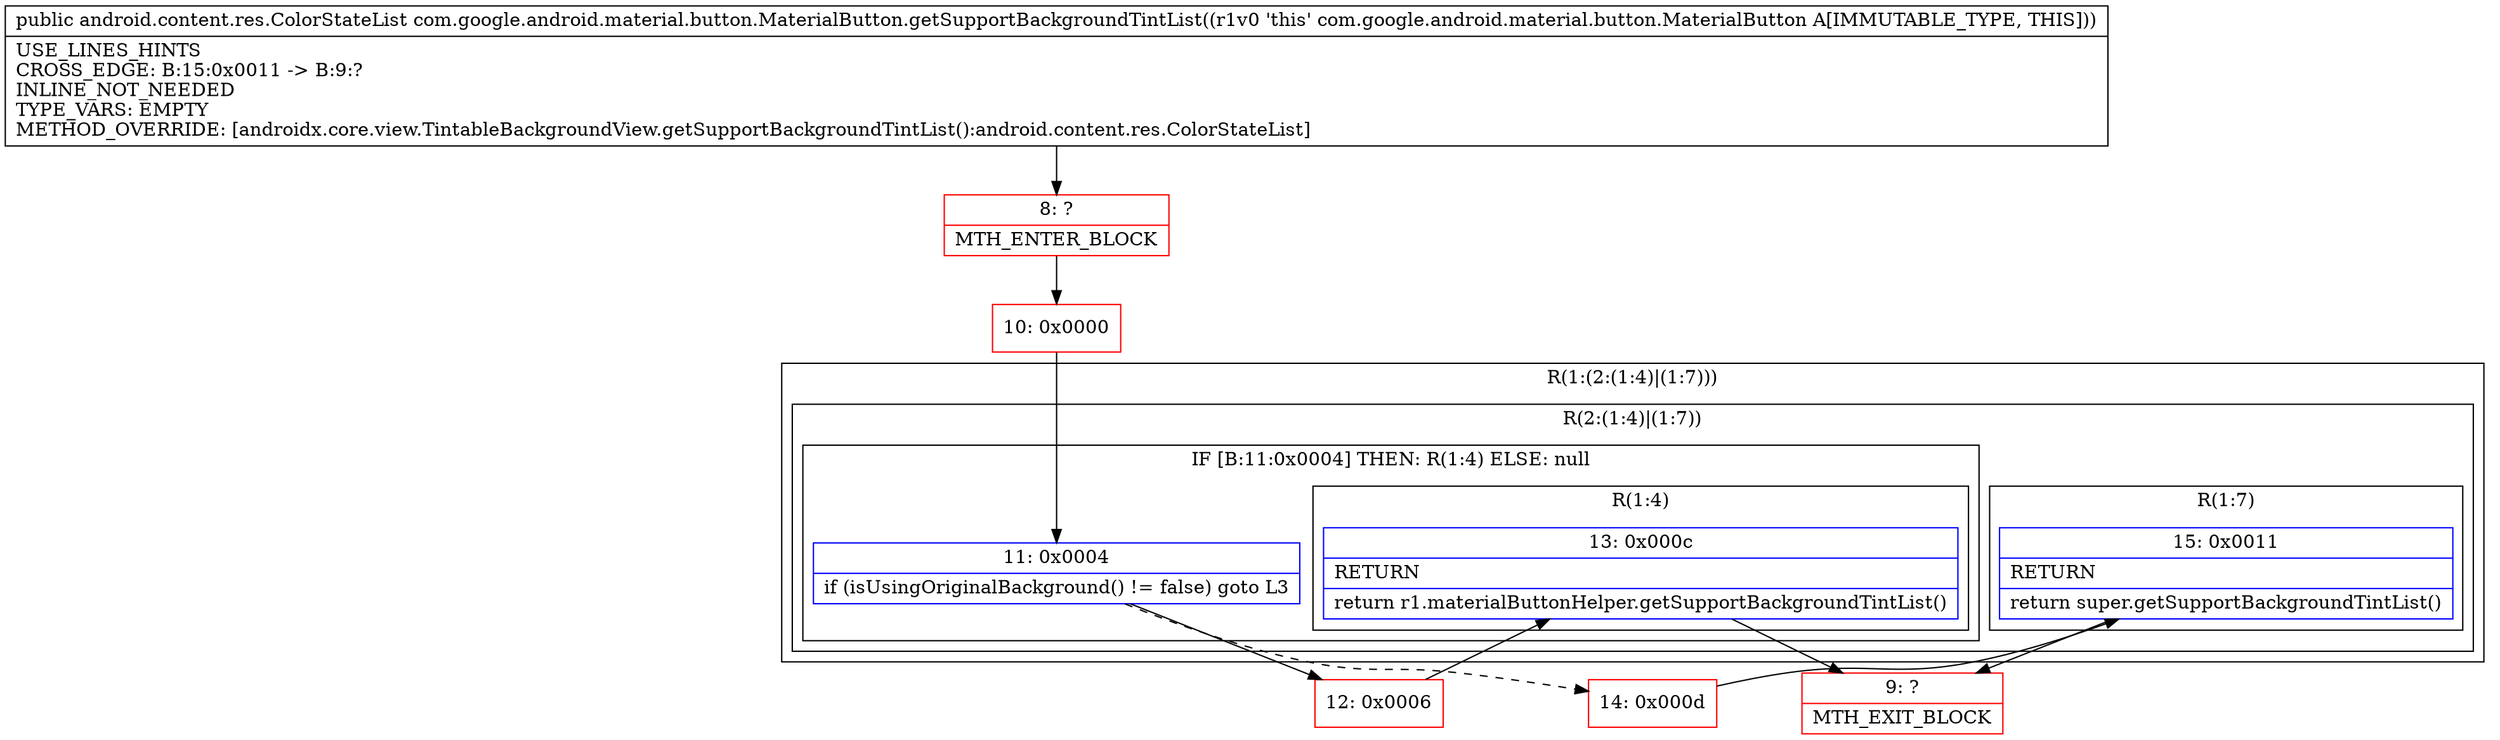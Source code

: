 digraph "CFG forcom.google.android.material.button.MaterialButton.getSupportBackgroundTintList()Landroid\/content\/res\/ColorStateList;" {
subgraph cluster_Region_827387442 {
label = "R(1:(2:(1:4)|(1:7)))";
node [shape=record,color=blue];
subgraph cluster_Region_1250549637 {
label = "R(2:(1:4)|(1:7))";
node [shape=record,color=blue];
subgraph cluster_IfRegion_1268517387 {
label = "IF [B:11:0x0004] THEN: R(1:4) ELSE: null";
node [shape=record,color=blue];
Node_11 [shape=record,label="{11\:\ 0x0004|if (isUsingOriginalBackground() != false) goto L3\l}"];
subgraph cluster_Region_992411907 {
label = "R(1:4)";
node [shape=record,color=blue];
Node_13 [shape=record,label="{13\:\ 0x000c|RETURN\l|return r1.materialButtonHelper.getSupportBackgroundTintList()\l}"];
}
}
subgraph cluster_Region_229656875 {
label = "R(1:7)";
node [shape=record,color=blue];
Node_15 [shape=record,label="{15\:\ 0x0011|RETURN\l|return super.getSupportBackgroundTintList()\l}"];
}
}
}
Node_8 [shape=record,color=red,label="{8\:\ ?|MTH_ENTER_BLOCK\l}"];
Node_10 [shape=record,color=red,label="{10\:\ 0x0000}"];
Node_12 [shape=record,color=red,label="{12\:\ 0x0006}"];
Node_9 [shape=record,color=red,label="{9\:\ ?|MTH_EXIT_BLOCK\l}"];
Node_14 [shape=record,color=red,label="{14\:\ 0x000d}"];
MethodNode[shape=record,label="{public android.content.res.ColorStateList com.google.android.material.button.MaterialButton.getSupportBackgroundTintList((r1v0 'this' com.google.android.material.button.MaterialButton A[IMMUTABLE_TYPE, THIS]))  | USE_LINES_HINTS\lCROSS_EDGE: B:15:0x0011 \-\> B:9:?\lINLINE_NOT_NEEDED\lTYPE_VARS: EMPTY\lMETHOD_OVERRIDE: [androidx.core.view.TintableBackgroundView.getSupportBackgroundTintList():android.content.res.ColorStateList]\l}"];
MethodNode -> Node_8;Node_11 -> Node_12;
Node_11 -> Node_14[style=dashed];
Node_13 -> Node_9;
Node_15 -> Node_9;
Node_8 -> Node_10;
Node_10 -> Node_11;
Node_12 -> Node_13;
Node_14 -> Node_15;
}

